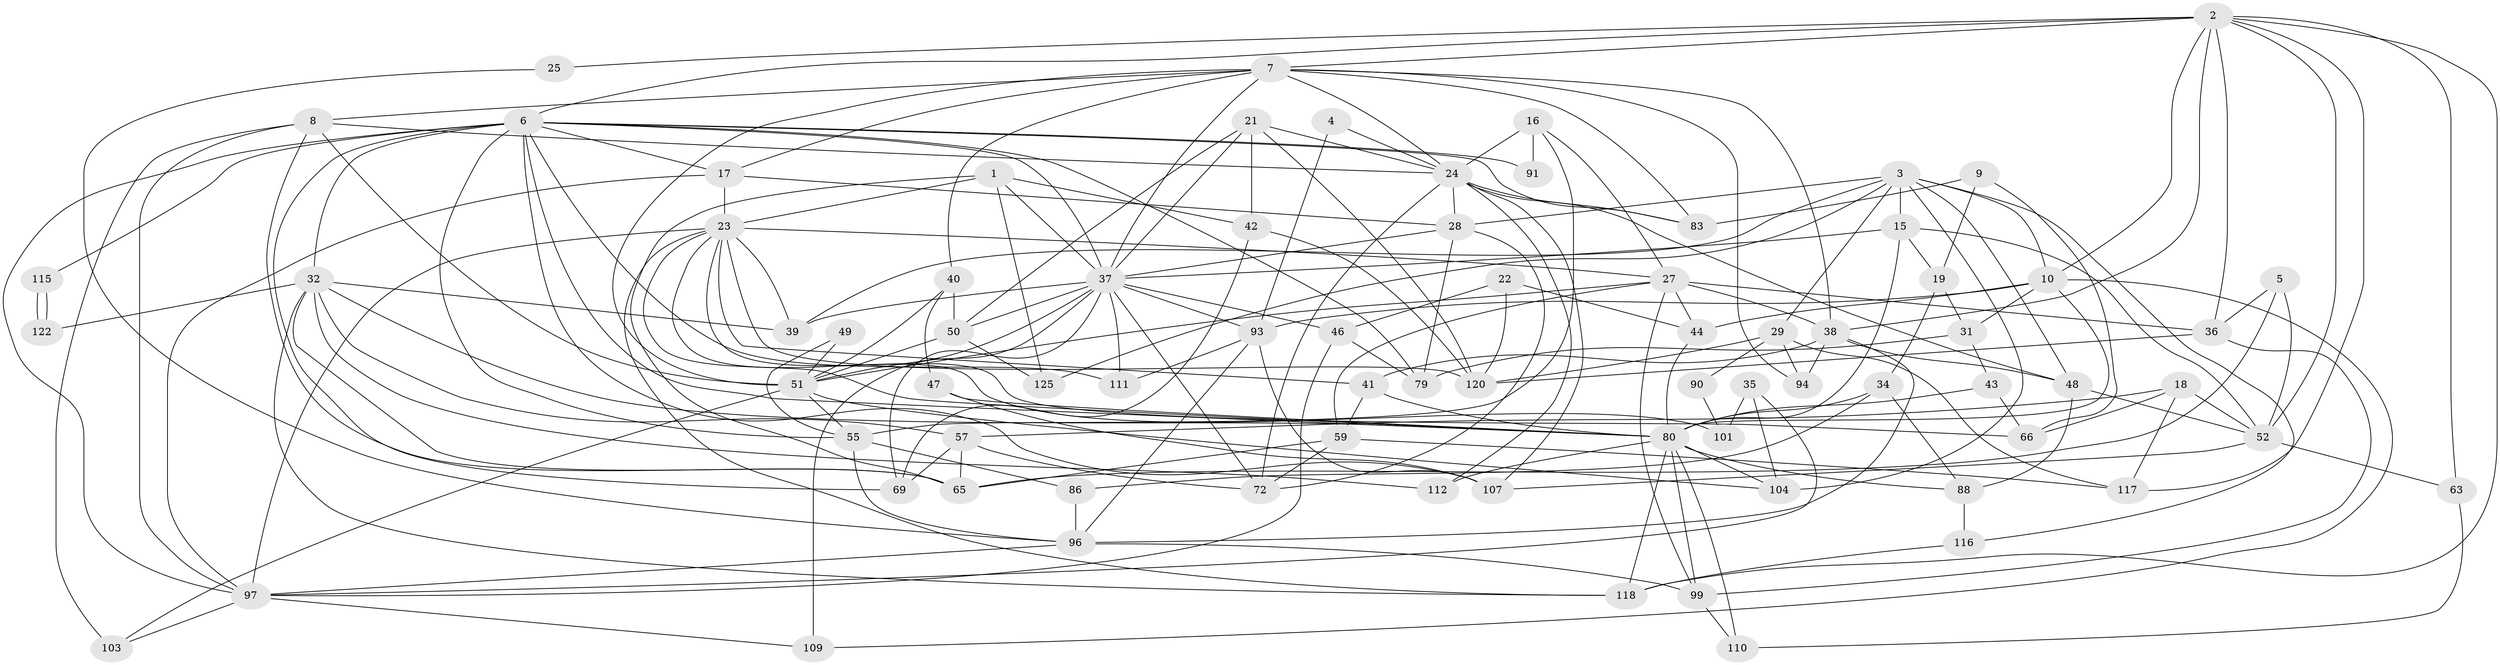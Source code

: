 // original degree distribution, {4: 0.2595419847328244, 5: 0.19083969465648856, 2: 0.11450381679389313, 3: 0.2900763358778626, 6: 0.10687022900763359, 7: 0.03816793893129771}
// Generated by graph-tools (version 1.1) at 2025/18/03/04/25 18:18:48]
// undirected, 78 vertices, 202 edges
graph export_dot {
graph [start="1"]
  node [color=gray90,style=filled];
  1 [super="+74"];
  2 [super="+78+26"];
  3 [super="+14"];
  4;
  5;
  6 [super="+76"];
  7 [super="+64+13"];
  8 [super="+12"];
  9 [super="+33"];
  10 [super="+11"];
  15 [super="+73+45"];
  16;
  17 [super="+20"];
  18;
  19;
  21 [super="+114+128"];
  22;
  23 [super="+126+61"];
  24 [super="+89"];
  25;
  27 [super="+30"];
  28 [super="+102+71"];
  29;
  31 [super="+70"];
  32 [super="+58"];
  34 [super="+56"];
  35;
  36 [super="+81"];
  37 [super="+82+106+53"];
  38 [super="+92"];
  39 [super="+124"];
  40;
  41;
  42 [super="+62"];
  43;
  44 [super="+85"];
  46;
  47;
  48;
  49;
  50;
  51 [super="+68+84+129"];
  52 [super="+54"];
  55;
  57;
  59 [super="+75"];
  63;
  65 [super="+95"];
  66;
  69;
  72 [super="+100"];
  79;
  80 [super="+87"];
  83;
  86;
  88;
  90;
  91;
  93 [super="+121"];
  94;
  96;
  97 [super="+98"];
  99;
  101;
  103;
  104;
  107;
  109;
  110;
  111;
  112;
  115;
  116;
  117;
  118;
  120;
  122;
  125;
  1 -- 65;
  1 -- 23;
  1 -- 125;
  1 -- 37;
  1 -- 42;
  2 -- 36;
  2 -- 52;
  2 -- 38;
  2 -- 117;
  2 -- 118;
  2 -- 7;
  2 -- 10;
  2 -- 25;
  2 -- 63;
  2 -- 6;
  3 -- 29;
  3 -- 104;
  3 -- 48;
  3 -- 116;
  3 -- 39;
  3 -- 28;
  3 -- 125;
  3 -- 15;
  3 -- 10;
  4 -- 24;
  4 -- 93;
  5 -- 36;
  5 -- 65;
  5 -- 52;
  6 -- 55;
  6 -- 79;
  6 -- 32;
  6 -- 97;
  6 -- 37 [weight=2];
  6 -- 69;
  6 -- 107;
  6 -- 111;
  6 -- 80;
  6 -- 83;
  6 -- 115;
  6 -- 91;
  6 -- 17;
  7 -- 51;
  7 -- 24;
  7 -- 83;
  7 -- 38;
  7 -- 8;
  7 -- 40;
  7 -- 94;
  7 -- 37;
  7 -- 17;
  8 -- 51;
  8 -- 24;
  8 -- 65;
  8 -- 103;
  8 -- 97;
  9 -- 83;
  9 -- 66;
  9 -- 19;
  10 -- 93 [weight=2];
  10 -- 109;
  10 -- 44;
  10 -- 31;
  10 -- 80;
  15 -- 19;
  15 -- 37;
  15 -- 52;
  15 -- 80;
  16 -- 27;
  16 -- 55;
  16 -- 91;
  16 -- 24 [weight=2];
  17 -- 23;
  17 -- 28;
  17 -- 97;
  18 -- 57;
  18 -- 66;
  18 -- 117;
  18 -- 52;
  19 -- 34;
  19 -- 31;
  21 -- 120;
  21 -- 24;
  21 -- 50;
  21 -- 37;
  21 -- 42;
  22 -- 46;
  22 -- 120;
  22 -- 44;
  23 -- 118;
  23 -- 101;
  23 -- 97;
  23 -- 27;
  23 -- 120;
  23 -- 41;
  23 -- 66;
  23 -- 39 [weight=2];
  23 -- 80;
  24 -- 48;
  24 -- 107;
  24 -- 112;
  24 -- 83;
  24 -- 28;
  24 -- 72;
  25 -- 96;
  27 -- 44;
  27 -- 51;
  27 -- 99;
  27 -- 36;
  27 -- 38;
  27 -- 59;
  28 -- 72;
  28 -- 79;
  28 -- 37;
  29 -- 117;
  29 -- 120;
  29 -- 90;
  29 -- 94;
  31 -- 43;
  31 -- 79;
  32 -- 112;
  32 -- 122;
  32 -- 118;
  32 -- 39;
  32 -- 57;
  32 -- 65;
  32 -- 80;
  34 -- 88;
  34 -- 86;
  34 -- 80;
  35 -- 104;
  35 -- 101;
  35 -- 97;
  36 -- 120;
  36 -- 99;
  37 -- 93;
  37 -- 39 [weight=2];
  37 -- 69;
  37 -- 109;
  37 -- 111;
  37 -- 72;
  37 -- 46;
  37 -- 50;
  37 -- 51;
  38 -- 96;
  38 -- 48;
  38 -- 94;
  38 -- 41;
  40 -- 50;
  40 -- 47;
  40 -- 51;
  41 -- 59;
  41 -- 80;
  42 -- 120;
  42 -- 69;
  43 -- 66;
  43 -- 80;
  44 -- 80;
  46 -- 79;
  46 -- 97;
  47 -- 107;
  47 -- 80;
  48 -- 88;
  48 -- 52;
  49 -- 55;
  49 -- 51;
  50 -- 125;
  50 -- 51;
  51 -- 103;
  51 -- 104;
  51 -- 55;
  52 -- 107;
  52 -- 63;
  55 -- 86;
  55 -- 96;
  57 -- 69;
  57 -- 72;
  57 -- 65;
  59 -- 65;
  59 -- 117;
  59 -- 72;
  63 -- 110;
  80 -- 104;
  80 -- 110;
  80 -- 112;
  80 -- 118;
  80 -- 99;
  80 -- 88;
  86 -- 96;
  88 -- 116;
  90 -- 101;
  93 -- 96;
  93 -- 107;
  93 -- 111;
  96 -- 99;
  96 -- 97;
  97 -- 103;
  97 -- 109;
  99 -- 110;
  115 -- 122;
  115 -- 122;
  116 -- 118;
}
